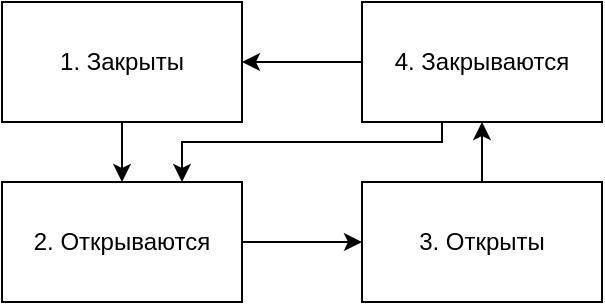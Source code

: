 <mxfile version="12.2.4" pages="1"><diagram id="DLNtkjmfaZb2vLxnzmCa" name="Page-1"><mxGraphModel dx="806" dy="549" grid="1" gridSize="10" guides="1" tooltips="1" connect="1" arrows="1" fold="1" page="1" pageScale="1" pageWidth="827" pageHeight="1169" math="0" shadow="0"><root><mxCell id="0"/><mxCell id="1" parent="0"/><mxCell id="6" style="edgeStyle=orthogonalEdgeStyle;rounded=0;orthogonalLoop=1;jettySize=auto;html=1;entryX=0.5;entryY=0;entryDx=0;entryDy=0;" parent="1" source="2" target="3" edge="1"><mxGeometry relative="1" as="geometry"/></mxCell><mxCell id="2" value="1. Закрыты" style="rounded=0;whiteSpace=wrap;html=1;" parent="1" vertex="1"><mxGeometry x="160" y="140" width="120" height="60" as="geometry"/></mxCell><mxCell id="7" style="edgeStyle=orthogonalEdgeStyle;rounded=0;orthogonalLoop=1;jettySize=auto;html=1;" parent="1" source="3" target="4" edge="1"><mxGeometry relative="1" as="geometry"/></mxCell><mxCell id="3" value="2. Открываются" style="rounded=0;whiteSpace=wrap;html=1;" parent="1" vertex="1"><mxGeometry x="160" y="230" width="120" height="60" as="geometry"/></mxCell><mxCell id="8" style="edgeStyle=orthogonalEdgeStyle;rounded=0;orthogonalLoop=1;jettySize=auto;html=1;" parent="1" source="4" target="5" edge="1"><mxGeometry relative="1" as="geometry"/></mxCell><mxCell id="4" value="3. Открыты" style="rounded=0;whiteSpace=wrap;html=1;" parent="1" vertex="1"><mxGeometry x="340" y="230" width="120" height="60" as="geometry"/></mxCell><mxCell id="9" style="edgeStyle=orthogonalEdgeStyle;rounded=0;orthogonalLoop=1;jettySize=auto;html=1;entryX=1;entryY=0.5;entryDx=0;entryDy=0;" parent="1" source="5" target="2" edge="1"><mxGeometry relative="1" as="geometry"/></mxCell><mxCell id="10" style="edgeStyle=orthogonalEdgeStyle;rounded=0;orthogonalLoop=1;jettySize=auto;html=1;entryX=0.75;entryY=0;entryDx=0;entryDy=0;" parent="1" source="5" target="3" edge="1"><mxGeometry relative="1" as="geometry"><Array as="points"><mxPoint x="380" y="210"/><mxPoint x="250" y="210"/></Array></mxGeometry></mxCell><mxCell id="5" value="4. Закрываются" style="rounded=0;whiteSpace=wrap;html=1;" parent="1" vertex="1"><mxGeometry x="340" y="140" width="120" height="60" as="geometry"/></mxCell></root></mxGraphModel></diagram></mxfile>